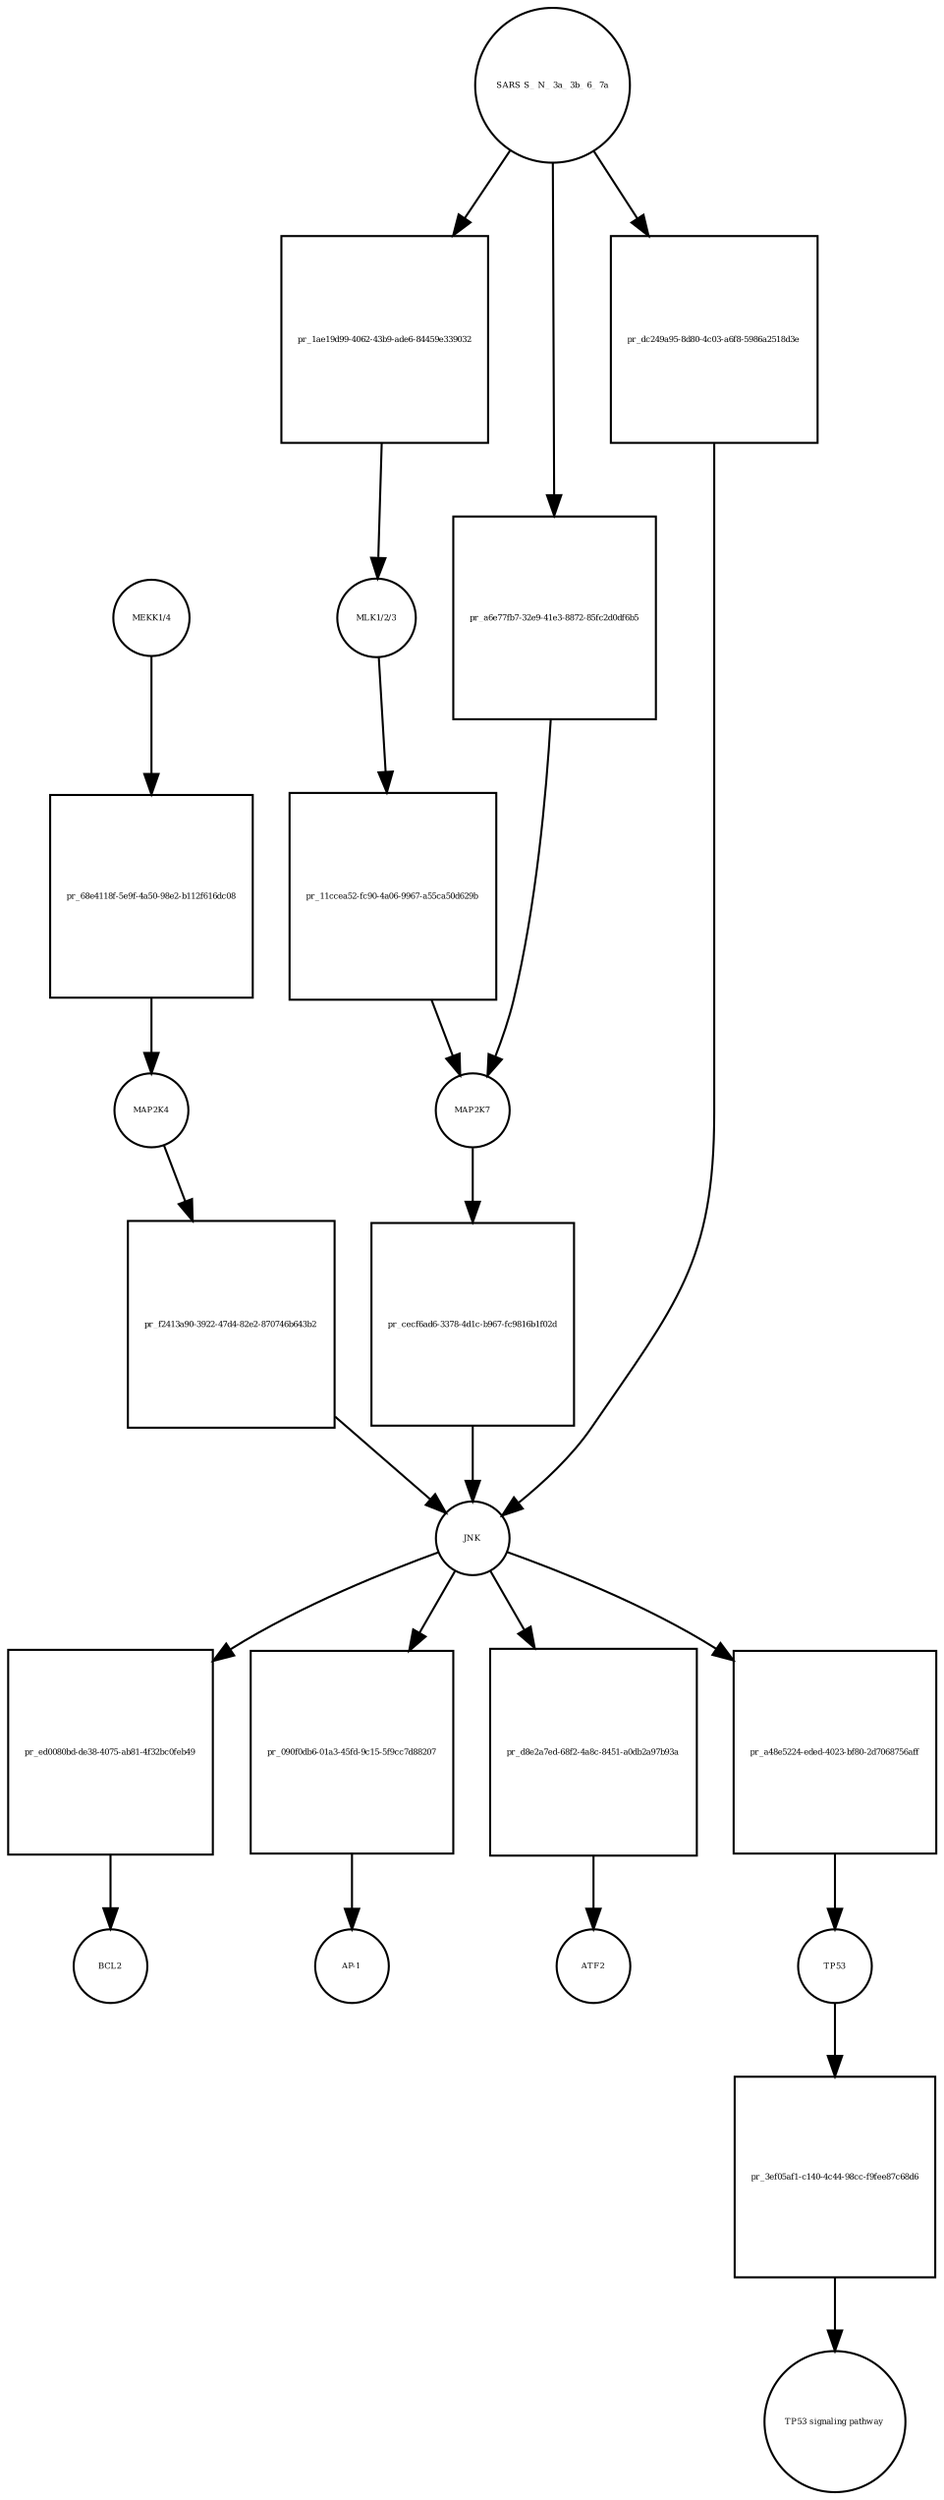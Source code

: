 strict digraph  {
"MEKK1/4" [annotation="", bipartite=0, cls=complex, fontsize=4, label="MEKK1/4", shape=circle];
"pr_68e4118f-5e9f-4a50-98e2-b112f616dc08" [annotation="", bipartite=1, cls=process, fontsize=4, label="pr_68e4118f-5e9f-4a50-98e2-b112f616dc08", shape=square];
MAP2K4 [annotation=urn_miriam_uniprot_P45985, bipartite=0, cls=macromolecule, fontsize=4, label=MAP2K4, shape=circle];
"MLK1/2/3" [annotation="", bipartite=0, cls=complex, fontsize=4, label="MLK1/2/3", shape=circle];
"pr_11ccea52-fc90-4a06-9967-a55ca50d629b" [annotation="", bipartite=1, cls=process, fontsize=4, label="pr_11ccea52-fc90-4a06-9967-a55ca50d629b", shape=square];
MAP2K7 [annotation=urn_miriam_uniprot_O14733, bipartite=0, cls=macromolecule, fontsize=4, label=MAP2K7, shape=circle];
"pr_f2413a90-3922-47d4-82e2-870746b643b2" [annotation="", bipartite=1, cls=process, fontsize=4, label="pr_f2413a90-3922-47d4-82e2-870746b643b2", shape=square];
JNK [annotation="", bipartite=0, cls=complex, fontsize=4, label=JNK, shape=circle];
"pr_cecf6ad6-3378-4d1c-b967-fc9816b1f02d" [annotation="", bipartite=1, cls=process, fontsize=4, label="pr_cecf6ad6-3378-4d1c-b967-fc9816b1f02d", shape=square];
"pr_ed0080bd-de38-4075-ab81-4f32bc0feb49" [annotation="", bipartite=1, cls=process, fontsize=4, label="pr_ed0080bd-de38-4075-ab81-4f32bc0feb49", shape=square];
BCL2 [annotation=urn_miriam_uniprot_P10415, bipartite=0, cls=macromolecule, fontsize=4, label=BCL2, shape=circle];
"pr_090f0db6-01a3-45fd-9c15-5f9cc7d88207" [annotation="", bipartite=1, cls=process, fontsize=4, label="pr_090f0db6-01a3-45fd-9c15-5f9cc7d88207", shape=square];
"AP-1" [annotation="", bipartite=0, cls=complex, fontsize=4, label="AP-1", shape=circle];
"SARS S_ N_ 3a_ 3b_ 6_ 7a" [annotation="", bipartite=0, cls=macromolecule, fontsize=4, label="SARS S_ N_ 3a_ 3b_ 6_ 7a", shape=circle];
"pr_1ae19d99-4062-43b9-ade6-84459e339032" [annotation="", bipartite=1, cls=process, fontsize=4, label="pr_1ae19d99-4062-43b9-ade6-84459e339032", shape=square];
"pr_d8e2a7ed-68f2-4a8c-8451-a0db2a97b93a" [annotation="", bipartite=1, cls=process, fontsize=4, label="pr_d8e2a7ed-68f2-4a8c-8451-a0db2a97b93a", shape=square];
ATF2 [annotation=urn_miriam_uniprot_P15336, bipartite=0, cls=macromolecule, fontsize=4, label=ATF2, shape=circle];
"pr_a48e5224-eded-4023-bf80-2d7068756aff" [annotation="", bipartite=1, cls=process, fontsize=4, label="pr_a48e5224-eded-4023-bf80-2d7068756aff", shape=square];
TP53 [annotation=urn_miriam_uniprot_P04637, bipartite=0, cls=macromolecule, fontsize=4, label=TP53, shape=circle];
"pr_3ef05af1-c140-4c44-98cc-f9fee87c68d6" [annotation="", bipartite=1, cls=process, fontsize=4, label="pr_3ef05af1-c140-4c44-98cc-f9fee87c68d6", shape=square];
"TP53 signaling pathway" [annotation="", bipartite=0, cls="unspecified entity", fontsize=4, label="TP53 signaling pathway", shape=circle];
"pr_a6e77fb7-32e9-41e3-8872-85fc2d0df6b5" [annotation="", bipartite=1, cls=process, fontsize=4, label="pr_a6e77fb7-32e9-41e3-8872-85fc2d0df6b5", shape=square];
"pr_dc249a95-8d80-4c03-a6f8-5986a2518d3e" [annotation="", bipartite=1, cls=process, fontsize=4, label="pr_dc249a95-8d80-4c03-a6f8-5986a2518d3e", shape=square];
"MEKK1/4" -> "pr_68e4118f-5e9f-4a50-98e2-b112f616dc08"  [annotation="", interaction_type=consumption];
"pr_68e4118f-5e9f-4a50-98e2-b112f616dc08" -> MAP2K4  [annotation="", interaction_type=production];
MAP2K4 -> "pr_f2413a90-3922-47d4-82e2-870746b643b2"  [annotation="", interaction_type=consumption];
"MLK1/2/3" -> "pr_11ccea52-fc90-4a06-9967-a55ca50d629b"  [annotation="", interaction_type=consumption];
"pr_11ccea52-fc90-4a06-9967-a55ca50d629b" -> MAP2K7  [annotation="", interaction_type=production];
MAP2K7 -> "pr_cecf6ad6-3378-4d1c-b967-fc9816b1f02d"  [annotation="", interaction_type=consumption];
"pr_f2413a90-3922-47d4-82e2-870746b643b2" -> JNK  [annotation="", interaction_type=production];
JNK -> "pr_ed0080bd-de38-4075-ab81-4f32bc0feb49"  [annotation="", interaction_type=consumption];
JNK -> "pr_090f0db6-01a3-45fd-9c15-5f9cc7d88207"  [annotation="", interaction_type=consumption];
JNK -> "pr_d8e2a7ed-68f2-4a8c-8451-a0db2a97b93a"  [annotation="", interaction_type=consumption];
JNK -> "pr_a48e5224-eded-4023-bf80-2d7068756aff"  [annotation="", interaction_type=consumption];
"pr_cecf6ad6-3378-4d1c-b967-fc9816b1f02d" -> JNK  [annotation="", interaction_type=production];
"pr_ed0080bd-de38-4075-ab81-4f32bc0feb49" -> BCL2  [annotation="", interaction_type=production];
"pr_090f0db6-01a3-45fd-9c15-5f9cc7d88207" -> "AP-1"  [annotation="", interaction_type=production];
"SARS S_ N_ 3a_ 3b_ 6_ 7a" -> "pr_1ae19d99-4062-43b9-ade6-84459e339032"  [annotation="", interaction_type=consumption];
"SARS S_ N_ 3a_ 3b_ 6_ 7a" -> "pr_a6e77fb7-32e9-41e3-8872-85fc2d0df6b5"  [annotation="", interaction_type=consumption];
"SARS S_ N_ 3a_ 3b_ 6_ 7a" -> "pr_dc249a95-8d80-4c03-a6f8-5986a2518d3e"  [annotation="", interaction_type=consumption];
"pr_1ae19d99-4062-43b9-ade6-84459e339032" -> "MLK1/2/3"  [annotation="", interaction_type=production];
"pr_d8e2a7ed-68f2-4a8c-8451-a0db2a97b93a" -> ATF2  [annotation="", interaction_type=production];
"pr_a48e5224-eded-4023-bf80-2d7068756aff" -> TP53  [annotation="", interaction_type=production];
TP53 -> "pr_3ef05af1-c140-4c44-98cc-f9fee87c68d6"  [annotation="", interaction_type=consumption];
"pr_3ef05af1-c140-4c44-98cc-f9fee87c68d6" -> "TP53 signaling pathway"  [annotation="", interaction_type=production];
"pr_a6e77fb7-32e9-41e3-8872-85fc2d0df6b5" -> MAP2K7  [annotation="", interaction_type=production];
"pr_dc249a95-8d80-4c03-a6f8-5986a2518d3e" -> JNK  [annotation="", interaction_type=production];
}
